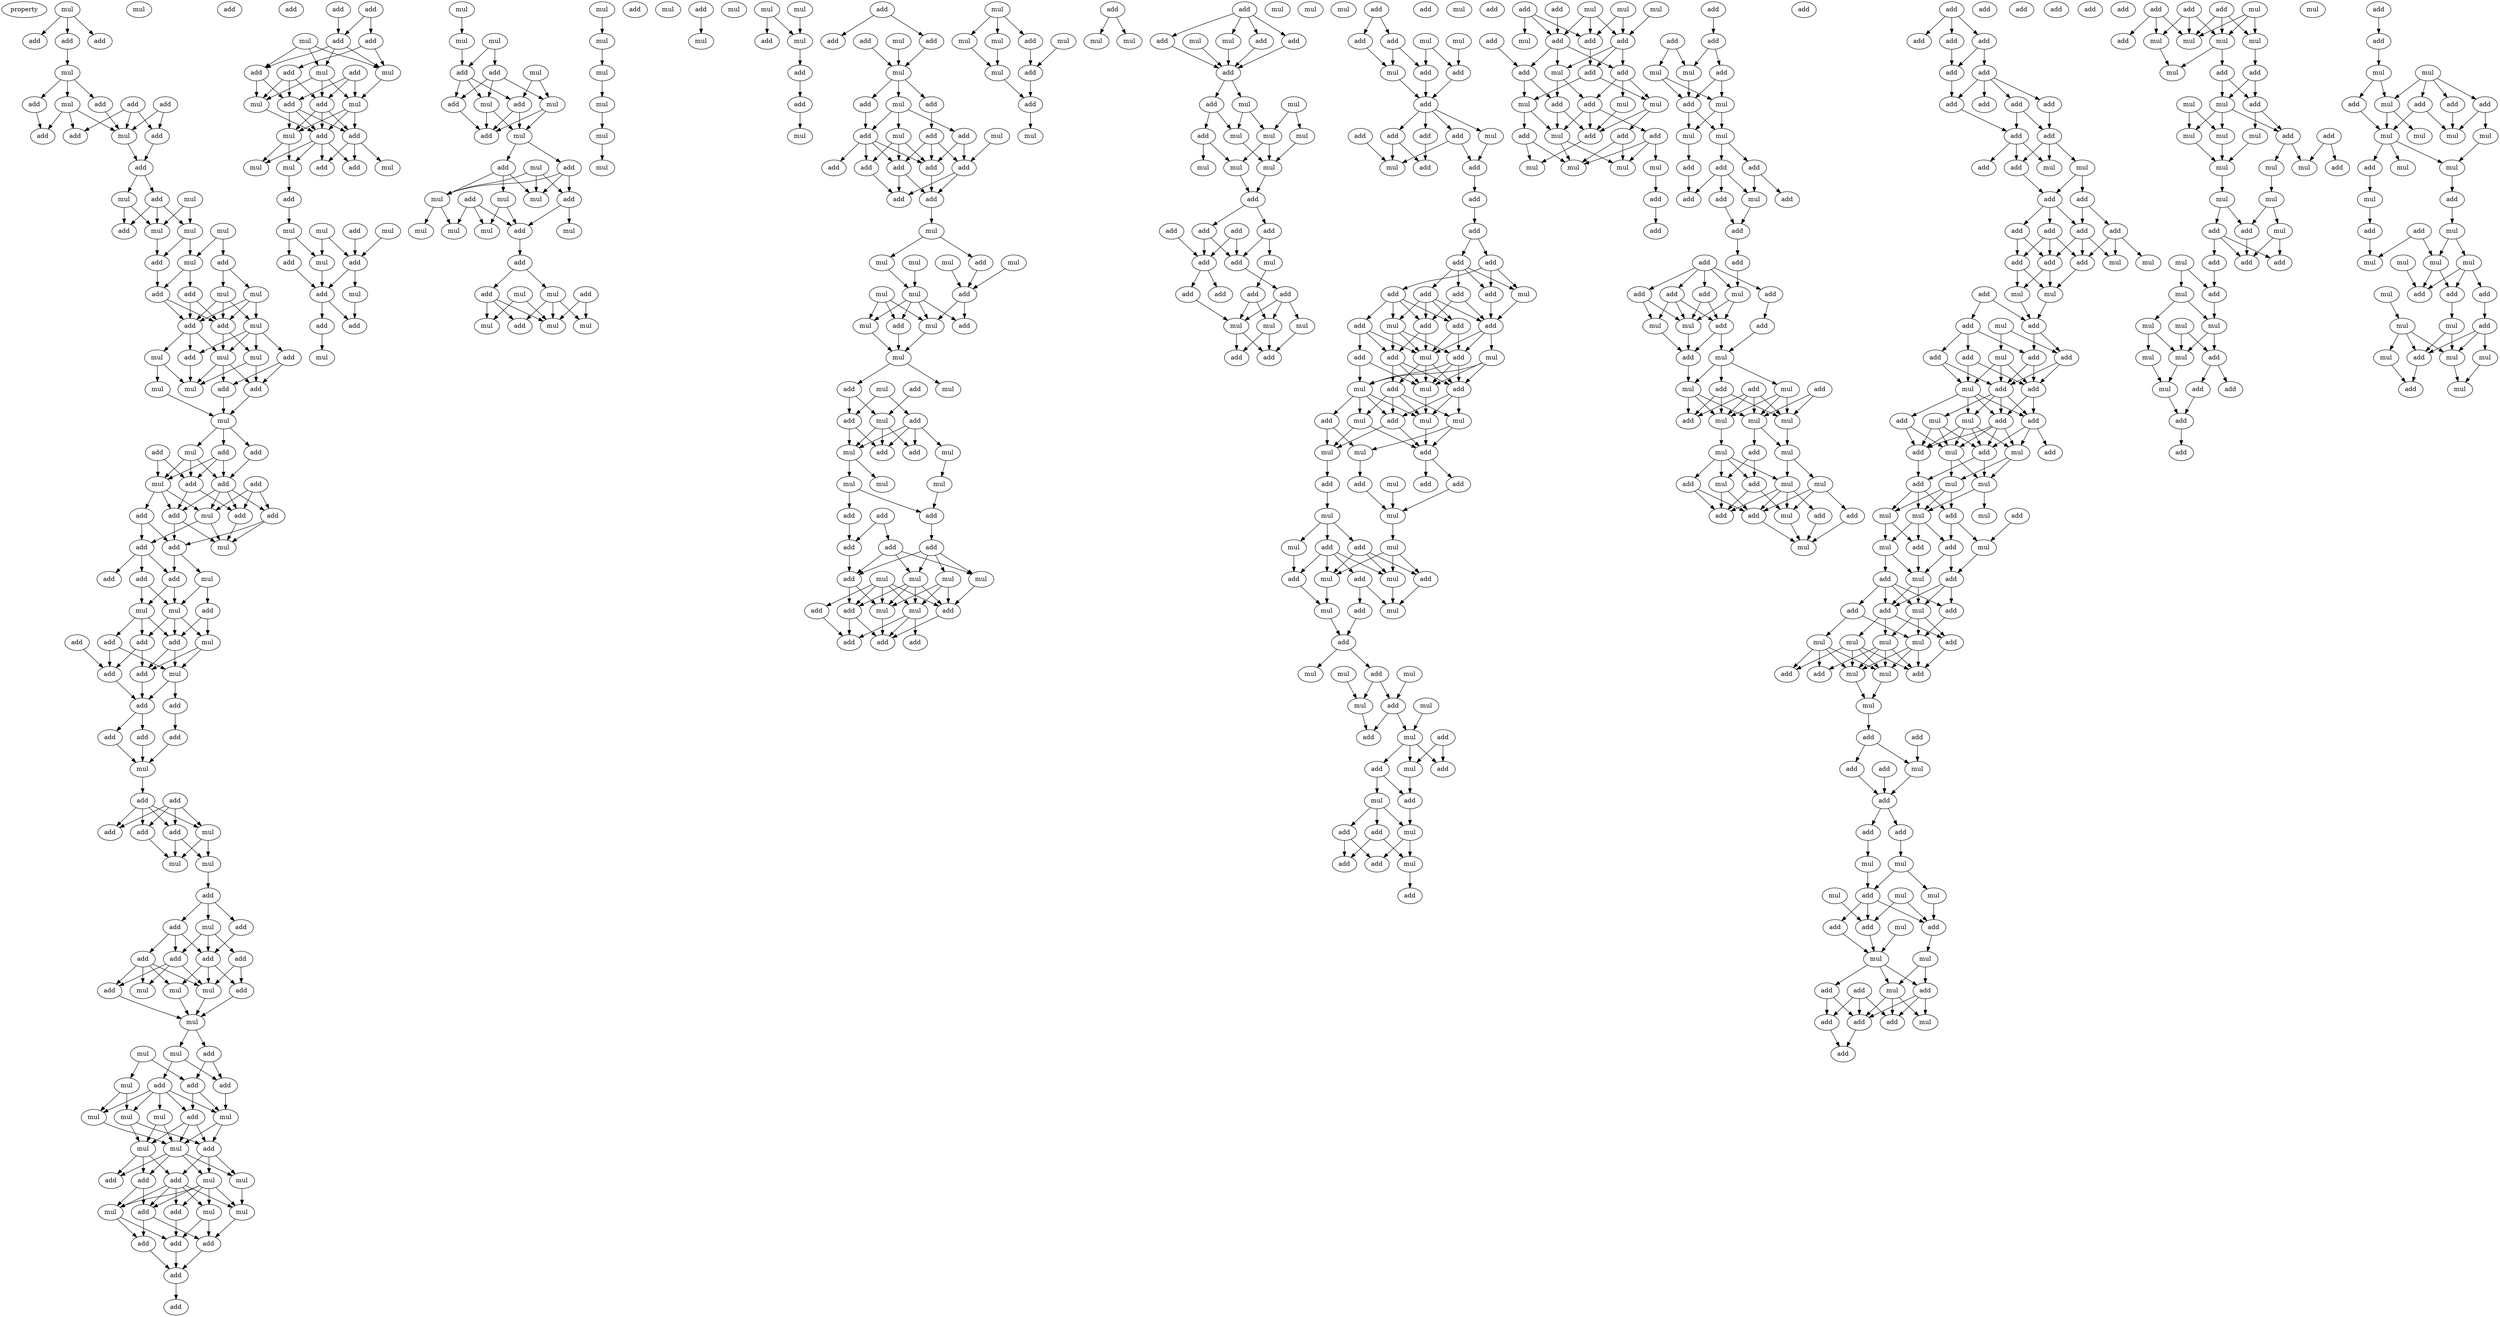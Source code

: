 digraph {
    node [fontcolor=black]
    property [mul=2,lf=1.9]
    0 [ label = mul ];
    1 [ label = add ];
    2 [ label = add ];
    3 [ label = mul ];
    4 [ label = add ];
    5 [ label = add ];
    6 [ label = mul ];
    7 [ label = mul ];
    8 [ label = add ];
    9 [ label = add ];
    10 [ label = add ];
    11 [ label = add ];
    12 [ label = mul ];
    13 [ label = add ];
    14 [ label = add ];
    15 [ label = add ];
    16 [ label = add ];
    17 [ label = mul ];
    18 [ label = add ];
    19 [ label = mul ];
    20 [ label = mul ];
    21 [ label = add ];
    22 [ label = mul ];
    23 [ label = mul ];
    24 [ label = mul ];
    25 [ label = add ];
    26 [ label = add ];
    27 [ label = mul ];
    28 [ label = add ];
    29 [ label = mul ];
    30 [ label = add ];
    31 [ label = add ];
    32 [ label = add ];
    33 [ label = mul ];
    34 [ label = mul ];
    35 [ label = add ];
    36 [ label = add ];
    37 [ label = mul ];
    38 [ label = mul ];
    39 [ label = mul ];
    40 [ label = mul ];
    41 [ label = add ];
    42 [ label = add ];
    43 [ label = mul ];
    44 [ label = add ];
    45 [ label = mul ];
    46 [ label = add ];
    47 [ label = add ];
    48 [ label = add ];
    49 [ label = add ];
    50 [ label = mul ];
    51 [ label = add ];
    52 [ label = add ];
    53 [ label = add ];
    54 [ label = add ];
    55 [ label = mul ];
    56 [ label = add ];
    57 [ label = add ];
    58 [ label = add ];
    59 [ label = mul ];
    60 [ label = add ];
    61 [ label = mul ];
    62 [ label = add ];
    63 [ label = add ];
    64 [ label = mul ];
    65 [ label = add ];
    66 [ label = mul ];
    67 [ label = add ];
    68 [ label = add ];
    69 [ label = mul ];
    70 [ label = add ];
    71 [ label = add ];
    72 [ label = mul ];
    73 [ label = add ];
    74 [ label = add ];
    75 [ label = add ];
    76 [ label = add ];
    77 [ label = add ];
    78 [ label = add ];
    79 [ label = add ];
    80 [ label = mul ];
    81 [ label = add ];
    82 [ label = add ];
    83 [ label = add ];
    84 [ label = add ];
    85 [ label = add ];
    86 [ label = mul ];
    87 [ label = mul ];
    88 [ label = mul ];
    89 [ label = add ];
    90 [ label = add ];
    91 [ label = mul ];
    92 [ label = add ];
    93 [ label = add ];
    94 [ label = add ];
    95 [ label = add ];
    96 [ label = add ];
    97 [ label = mul ];
    98 [ label = add ];
    99 [ label = add ];
    100 [ label = mul ];
    101 [ label = mul ];
    102 [ label = mul ];
    103 [ label = mul ];
    104 [ label = add ];
    105 [ label = mul ];
    106 [ label = mul ];
    107 [ label = add ];
    108 [ label = add ];
    109 [ label = add ];
    110 [ label = add ];
    111 [ label = mul ];
    112 [ label = mul ];
    113 [ label = mul ];
    114 [ label = mul ];
    115 [ label = mul ];
    116 [ label = add ];
    117 [ label = mul ];
    118 [ label = add ];
    119 [ label = mul ];
    120 [ label = add ];
    121 [ label = add ];
    122 [ label = mul ];
    123 [ label = mul ];
    124 [ label = mul ];
    125 [ label = add ];
    126 [ label = mul ];
    127 [ label = add ];
    128 [ label = add ];
    129 [ label = add ];
    130 [ label = add ];
    131 [ label = add ];
    132 [ label = add ];
    133 [ label = add ];
    134 [ label = add ];
    135 [ label = add ];
    136 [ label = add ];
    137 [ label = mul ];
    138 [ label = add ];
    139 [ label = add ];
    140 [ label = add ];
    141 [ label = add ];
    142 [ label = mul ];
    143 [ label = mul ];
    144 [ label = add ];
    145 [ label = mul ];
    146 [ label = add ];
    147 [ label = mul ];
    148 [ label = add ];
    149 [ label = add ];
    150 [ label = mul ];
    151 [ label = mul ];
    152 [ label = mul ];
    153 [ label = mul ];
    154 [ label = add ];
    155 [ label = add ];
    156 [ label = add ];
    157 [ label = mul ];
    158 [ label = add ];
    159 [ label = mul ];
    160 [ label = mul ];
    161 [ label = add ];
    162 [ label = add ];
    163 [ label = mul ];
    164 [ label = add ];
    165 [ label = mul ];
    166 [ label = add ];
    167 [ label = add ];
    168 [ label = mul ];
    169 [ label = mul ];
    170 [ label = mul ];
    171 [ label = mul ];
    172 [ label = add ];
    173 [ label = mul ];
    174 [ label = add ];
    175 [ label = add ];
    176 [ label = mul ];
    177 [ label = add ];
    178 [ label = mul ];
    179 [ label = add ];
    180 [ label = mul ];
    181 [ label = mul ];
    182 [ label = add ];
    183 [ label = add ];
    184 [ label = add ];
    185 [ label = mul ];
    186 [ label = mul ];
    187 [ label = add ];
    188 [ label = mul ];
    189 [ label = mul ];
    190 [ label = add ];
    191 [ label = mul ];
    192 [ label = mul ];
    193 [ label = mul ];
    194 [ label = add ];
    195 [ label = add ];
    196 [ label = mul ];
    197 [ label = mul ];
    198 [ label = add ];
    199 [ label = mul ];
    200 [ label = mul ];
    201 [ label = add ];
    202 [ label = mul ];
    203 [ label = mul ];
    204 [ label = mul ];
    205 [ label = add ];
    206 [ label = mul ];
    207 [ label = mul ];
    208 [ label = mul ];
    209 [ label = mul ];
    210 [ label = add ];
    211 [ label = mul ];
    212 [ label = mul ];
    213 [ label = mul ];
    214 [ label = mul ];
    215 [ label = mul ];
    216 [ label = add ];
    217 [ label = mul ];
    218 [ label = add ];
    219 [ label = add ];
    220 [ label = add ];
    221 [ label = mul ];
    222 [ label = add ];
    223 [ label = mul ];
    224 [ label = add ];
    225 [ label = add ];
    226 [ label = mul ];
    227 [ label = add ];
    228 [ label = mul ];
    229 [ label = add ];
    230 [ label = mul ];
    231 [ label = mul ];
    232 [ label = add ];
    233 [ label = add ];
    234 [ label = add ];
    235 [ label = add ];
    236 [ label = add ];
    237 [ label = add ];
    238 [ label = add ];
    239 [ label = add ];
    240 [ label = add ];
    241 [ label = add ];
    242 [ label = mul ];
    243 [ label = mul ];
    244 [ label = mul ];
    245 [ label = mul ];
    246 [ label = add ];
    247 [ label = mul ];
    248 [ label = mul ];
    249 [ label = mul ];
    250 [ label = add ];
    251 [ label = mul ];
    252 [ label = add ];
    253 [ label = add ];
    254 [ label = mul ];
    255 [ label = mul ];
    256 [ label = mul ];
    257 [ label = add ];
    258 [ label = add ];
    259 [ label = mul ];
    260 [ label = mul ];
    261 [ label = add ];
    262 [ label = add ];
    263 [ label = mul ];
    264 [ label = add ];
    265 [ label = mul ];
    266 [ label = add ];
    267 [ label = mul ];
    268 [ label = mul ];
    269 [ label = mul ];
    270 [ label = add ];
    271 [ label = add ];
    272 [ label = add ];
    273 [ label = add ];
    274 [ label = add ];
    275 [ label = add ];
    276 [ label = mul ];
    277 [ label = mul ];
    278 [ label = mul ];
    279 [ label = add ];
    280 [ label = mul ];
    281 [ label = add ];
    282 [ label = add ];
    283 [ label = mul ];
    284 [ label = mul ];
    285 [ label = add ];
    286 [ label = add ];
    287 [ label = add ];
    288 [ label = add ];
    289 [ label = mul ];
    290 [ label = mul ];
    291 [ label = mul ];
    292 [ label = mul ];
    293 [ label = add ];
    294 [ label = mul ];
    295 [ label = add ];
    296 [ label = add ];
    297 [ label = add ];
    298 [ label = mul ];
    299 [ label = mul ];
    300 [ label = mul ];
    301 [ label = add ];
    302 [ label = mul ];
    303 [ label = mul ];
    304 [ label = add ];
    305 [ label = add ];
    306 [ label = add ];
    307 [ label = add ];
    308 [ label = mul ];
    309 [ label = mul ];
    310 [ label = add ];
    311 [ label = mul ];
    312 [ label = add ];
    313 [ label = mul ];
    314 [ label = mul ];
    315 [ label = mul ];
    316 [ label = mul ];
    317 [ label = mul ];
    318 [ label = mul ];
    319 [ label = mul ];
    320 [ label = add ];
    321 [ label = mul ];
    322 [ label = add ];
    323 [ label = add ];
    324 [ label = add ];
    325 [ label = add ];
    326 [ label = add ];
    327 [ label = mul ];
    328 [ label = add ];
    329 [ label = add ];
    330 [ label = add ];
    331 [ label = add ];
    332 [ label = add ];
    333 [ label = mul ];
    334 [ label = mul ];
    335 [ label = mul ];
    336 [ label = add ];
    337 [ label = add ];
    338 [ label = add ];
    339 [ label = mul ];
    340 [ label = add ];
    341 [ label = mul ];
    342 [ label = add ];
    343 [ label = add ];
    344 [ label = mul ];
    345 [ label = add ];
    346 [ label = add ];
    347 [ label = add ];
    348 [ label = add ];
    349 [ label = add ];
    350 [ label = mul ];
    351 [ label = add ];
    352 [ label = add ];
    353 [ label = add ];
    354 [ label = mul ];
    355 [ label = add ];
    356 [ label = add ];
    357 [ label = add ];
    358 [ label = add ];
    359 [ label = add ];
    360 [ label = add ];
    361 [ label = add ];
    362 [ label = add ];
    363 [ label = add ];
    364 [ label = mul ];
    365 [ label = add ];
    366 [ label = add ];
    367 [ label = add ];
    368 [ label = mul ];
    369 [ label = add ];
    370 [ label = mul ];
    371 [ label = add ];
    372 [ label = add ];
    373 [ label = add ];
    374 [ label = mul ];
    375 [ label = add ];
    376 [ label = mul ];
    377 [ label = add ];
    378 [ label = mul ];
    379 [ label = mul ];
    380 [ label = mul ];
    381 [ label = add ];
    382 [ label = mul ];
    383 [ label = add ];
    384 [ label = mul ];
    385 [ label = add ];
    386 [ label = mul ];
    387 [ label = add ];
    388 [ label = mul ];
    389 [ label = add ];
    390 [ label = add ];
    391 [ label = add ];
    392 [ label = mul ];
    393 [ label = mul ];
    394 [ label = add ];
    395 [ label = mul ];
    396 [ label = add ];
    397 [ label = mul ];
    398 [ label = add ];
    399 [ label = mul ];
    400 [ label = mul ];
    401 [ label = add ];
    402 [ label = add ];
    403 [ label = add ];
    404 [ label = mul ];
    405 [ label = mul ];
    406 [ label = mul ];
    407 [ label = add ];
    408 [ label = mul ];
    409 [ label = add ];
    410 [ label = mul ];
    411 [ label = mul ];
    412 [ label = mul ];
    413 [ label = mul ];
    414 [ label = add ];
    415 [ label = add ];
    416 [ label = mul ];
    417 [ label = add ];
    418 [ label = add ];
    419 [ label = mul ];
    420 [ label = add ];
    421 [ label = mul ];
    422 [ label = add ];
    423 [ label = add ];
    424 [ label = add ];
    425 [ label = mul ];
    426 [ label = add ];
    427 [ label = mul ];
    428 [ label = add ];
    429 [ label = add ];
    430 [ label = add ];
    431 [ label = mul ];
    432 [ label = mul ];
    433 [ label = mul ];
    434 [ label = add ];
    435 [ label = add ];
    436 [ label = add ];
    437 [ label = mul ];
    438 [ label = add ];
    439 [ label = add ];
    440 [ label = add ];
    441 [ label = add ];
    442 [ label = mul ];
    443 [ label = add ];
    444 [ label = add ];
    445 [ label = add ];
    446 [ label = mul ];
    447 [ label = mul ];
    448 [ label = add ];
    449 [ label = mul ];
    450 [ label = add ];
    451 [ label = add ];
    452 [ label = mul ];
    453 [ label = add ];
    454 [ label = add ];
    455 [ label = mul ];
    456 [ label = mul ];
    457 [ label = mul ];
    458 [ label = mul ];
    459 [ label = add ];
    460 [ label = add ];
    461 [ label = add ];
    462 [ label = add ];
    463 [ label = add ];
    464 [ label = add ];
    465 [ label = mul ];
    466 [ label = mul ];
    467 [ label = add ];
    468 [ label = mul ];
    469 [ label = add ];
    470 [ label = mul ];
    471 [ label = mul ];
    472 [ label = add ];
    473 [ label = add ];
    474 [ label = add ];
    475 [ label = add ];
    476 [ label = add ];
    477 [ label = mul ];
    478 [ label = add ];
    479 [ label = add ];
    480 [ label = add ];
    481 [ label = add ];
    482 [ label = add ];
    483 [ label = add ];
    484 [ label = mul ];
    485 [ label = add ];
    486 [ label = add ];
    487 [ label = mul ];
    488 [ label = add ];
    489 [ label = mul ];
    490 [ label = add ];
    491 [ label = add ];
    492 [ label = mul ];
    493 [ label = add ];
    494 [ label = add ];
    495 [ label = mul ];
    496 [ label = mul ];
    497 [ label = add ];
    498 [ label = add ];
    499 [ label = mul ];
    500 [ label = mul ];
    501 [ label = mul ];
    502 [ label = add ];
    503 [ label = mul ];
    504 [ label = mul ];
    505 [ label = add ];
    506 [ label = mul ];
    507 [ label = add ];
    508 [ label = mul ];
    509 [ label = mul ];
    510 [ label = add ];
    511 [ label = add ];
    512 [ label = mul ];
    513 [ label = add ];
    514 [ label = add ];
    515 [ label = add ];
    516 [ label = mul ];
    517 [ label = add ];
    518 [ label = add ];
    519 [ label = add ];
    520 [ label = add ];
    521 [ label = add ];
    522 [ label = add ];
    523 [ label = add ];
    524 [ label = add ];
    525 [ label = add ];
    526 [ label = add ];
    527 [ label = add ];
    528 [ label = add ];
    529 [ label = add ];
    530 [ label = add ];
    531 [ label = mul ];
    532 [ label = mul ];
    533 [ label = add ];
    534 [ label = add ];
    535 [ label = add ];
    536 [ label = add ];
    537 [ label = add ];
    538 [ label = add ];
    539 [ label = add ];
    540 [ label = add ];
    541 [ label = add ];
    542 [ label = mul ];
    543 [ label = add ];
    544 [ label = mul ];
    545 [ label = mul ];
    546 [ label = add ];
    547 [ label = mul ];
    548 [ label = add ];
    549 [ label = add ];
    550 [ label = mul ];
    551 [ label = add ];
    552 [ label = add ];
    553 [ label = mul ];
    554 [ label = add ];
    555 [ label = add ];
    556 [ label = mul ];
    557 [ label = add ];
    558 [ label = add ];
    559 [ label = add ];
    560 [ label = add ];
    561 [ label = mul ];
    562 [ label = add ];
    563 [ label = mul ];
    564 [ label = mul ];
    565 [ label = add ];
    566 [ label = add ];
    567 [ label = add ];
    568 [ label = mul ];
    569 [ label = mul ];
    570 [ label = mul ];
    571 [ label = add ];
    572 [ label = add ];
    573 [ label = mul ];
    574 [ label = mul ];
    575 [ label = add ];
    576 [ label = mul ];
    577 [ label = add ];
    578 [ label = mul ];
    579 [ label = add ];
    580 [ label = mul ];
    581 [ label = mul ];
    582 [ label = add ];
    583 [ label = add ];
    584 [ label = add ];
    585 [ label = add ];
    586 [ label = add ];
    587 [ label = mul ];
    588 [ label = mul ];
    589 [ label = add ];
    590 [ label = mul ];
    591 [ label = mul ];
    592 [ label = mul ];
    593 [ label = add ];
    594 [ label = add ];
    595 [ label = mul ];
    596 [ label = mul ];
    597 [ label = add ];
    598 [ label = mul ];
    599 [ label = add ];
    600 [ label = add ];
    601 [ label = add ];
    602 [ label = add ];
    603 [ label = add ];
    604 [ label = add ];
    605 [ label = mul ];
    606 [ label = add ];
    607 [ label = add ];
    608 [ label = add ];
    609 [ label = add ];
    610 [ label = mul ];
    611 [ label = mul ];
    612 [ label = add ];
    613 [ label = mul ];
    614 [ label = mul ];
    615 [ label = mul ];
    616 [ label = add ];
    617 [ label = add ];
    618 [ label = mul ];
    619 [ label = add ];
    620 [ label = mul ];
    621 [ label = mul ];
    622 [ label = mul ];
    623 [ label = add ];
    624 [ label = add ];
    625 [ label = add ];
    626 [ label = add ];
    627 [ label = mul ];
    628 [ label = add ];
    629 [ label = add ];
    630 [ label = add ];
    631 [ label = mul ];
    632 [ label = add ];
    633 [ label = add ];
    634 [ label = add ];
    635 [ label = mul ];
    636 [ label = add ];
    637 [ label = mul ];
    638 [ label = mul ];
    639 [ label = mul ];
    640 [ label = mul ];
    641 [ label = add ];
    642 [ label = add ];
    643 [ label = mul ];
    644 [ label = add ];
    645 [ label = mul ];
    646 [ label = mul ];
    647 [ label = mul ];
    648 [ label = add ];
    649 [ label = mul ];
    650 [ label = add ];
    651 [ label = mul ];
    652 [ label = mul ];
    653 [ label = add ];
    654 [ label = mul ];
    655 [ label = mul ];
    656 [ label = mul ];
    657 [ label = mul ];
    658 [ label = add ];
    659 [ label = add ];
    660 [ label = mul ];
    661 [ label = add ];
    662 [ label = add ];
    663 [ label = add ];
    664 [ label = mul ];
    665 [ label = add ];
    666 [ label = mul ];
    667 [ label = mul ];
    668 [ label = mul ];
    669 [ label = mul ];
    670 [ label = mul ];
    671 [ label = add ];
    672 [ label = add ];
    673 [ label = mul ];
    674 [ label = add ];
    675 [ label = mul ];
    676 [ label = add ];
    677 [ label = add ];
    678 [ label = add ];
    679 [ label = add ];
    680 [ label = mul ];
    681 [ label = mul ];
    682 [ label = add ];
    683 [ label = add ];
    684 [ label = add ];
    685 [ label = add ];
    686 [ label = mul ];
    687 [ label = mul ];
    688 [ label = mul ];
    689 [ label = mul ];
    690 [ label = mul ];
    691 [ label = mul ];
    692 [ label = mul ];
    693 [ label = add ];
    694 [ label = mul ];
    695 [ label = add ];
    696 [ label = add ];
    697 [ label = add ];
    698 [ label = mul ];
    699 [ label = mul ];
    700 [ label = mul ];
    701 [ label = mul ];
    702 [ label = mul ];
    703 [ label = mul ];
    704 [ label = add ];
    705 [ label = add ];
    706 [ label = add ];
    707 [ label = add ];
    708 [ label = mul ];
    709 [ label = mul ];
    710 [ label = add ];
    711 [ label = mul ];
    712 [ label = mul ];
    713 [ label = mul ];
    714 [ label = add ];
    715 [ label = mul ];
    0 -> 1 [ name = 0 ];
    0 -> 2 [ name = 1 ];
    0 -> 4 [ name = 2 ];
    2 -> 6 [ name = 3 ];
    6 -> 7 [ name = 4 ];
    6 -> 8 [ name = 5 ];
    6 -> 11 [ name = 6 ];
    7 -> 12 [ name = 7 ];
    7 -> 14 [ name = 8 ];
    7 -> 15 [ name = 9 ];
    8 -> 14 [ name = 10 ];
    9 -> 12 [ name = 11 ];
    9 -> 13 [ name = 12 ];
    9 -> 15 [ name = 13 ];
    10 -> 12 [ name = 14 ];
    10 -> 13 [ name = 15 ];
    11 -> 12 [ name = 16 ];
    12 -> 16 [ name = 17 ];
    13 -> 16 [ name = 18 ];
    16 -> 17 [ name = 19 ];
    16 -> 18 [ name = 20 ];
    17 -> 21 [ name = 21 ];
    17 -> 23 [ name = 22 ];
    18 -> 21 [ name = 23 ];
    18 -> 22 [ name = 24 ];
    18 -> 23 [ name = 25 ];
    19 -> 22 [ name = 26 ];
    19 -> 23 [ name = 27 ];
    20 -> 24 [ name = 28 ];
    20 -> 25 [ name = 29 ];
    22 -> 24 [ name = 30 ];
    22 -> 26 [ name = 31 ];
    23 -> 26 [ name = 32 ];
    24 -> 28 [ name = 33 ];
    24 -> 30 [ name = 34 ];
    25 -> 27 [ name = 35 ];
    25 -> 29 [ name = 36 ];
    26 -> 30 [ name = 37 ];
    27 -> 31 [ name = 38 ];
    27 -> 32 [ name = 39 ];
    27 -> 33 [ name = 40 ];
    28 -> 31 [ name = 41 ];
    28 -> 32 [ name = 42 ];
    29 -> 31 [ name = 43 ];
    29 -> 32 [ name = 44 ];
    29 -> 33 [ name = 45 ];
    30 -> 31 [ name = 46 ];
    30 -> 32 [ name = 47 ];
    31 -> 34 [ name = 48 ];
    31 -> 38 [ name = 49 ];
    32 -> 34 [ name = 50 ];
    32 -> 35 [ name = 51 ];
    32 -> 37 [ name = 52 ];
    33 -> 34 [ name = 53 ];
    33 -> 35 [ name = 54 ];
    33 -> 36 [ name = 55 ];
    33 -> 38 [ name = 56 ];
    34 -> 39 [ name = 57 ];
    34 -> 41 [ name = 58 ];
    34 -> 42 [ name = 59 ];
    35 -> 39 [ name = 60 ];
    36 -> 41 [ name = 61 ];
    36 -> 42 [ name = 62 ];
    37 -> 39 [ name = 63 ];
    37 -> 40 [ name = 64 ];
    38 -> 39 [ name = 65 ];
    38 -> 42 [ name = 66 ];
    40 -> 43 [ name = 67 ];
    41 -> 43 [ name = 68 ];
    42 -> 43 [ name = 69 ];
    43 -> 44 [ name = 70 ];
    43 -> 45 [ name = 71 ];
    43 -> 47 [ name = 72 ];
    44 -> 48 [ name = 73 ];
    44 -> 49 [ name = 74 ];
    44 -> 50 [ name = 75 ];
    45 -> 48 [ name = 76 ];
    45 -> 49 [ name = 77 ];
    45 -> 50 [ name = 78 ];
    46 -> 49 [ name = 79 ];
    46 -> 50 [ name = 80 ];
    47 -> 48 [ name = 81 ];
    48 -> 52 [ name = 82 ];
    48 -> 53 [ name = 83 ];
    48 -> 54 [ name = 84 ];
    48 -> 55 [ name = 85 ];
    49 -> 52 [ name = 86 ];
    49 -> 53 [ name = 87 ];
    50 -> 53 [ name = 88 ];
    50 -> 55 [ name = 89 ];
    50 -> 56 [ name = 90 ];
    51 -> 52 [ name = 91 ];
    51 -> 54 [ name = 92 ];
    51 -> 55 [ name = 93 ];
    52 -> 59 [ name = 94 ];
    53 -> 58 [ name = 95 ];
    53 -> 59 [ name = 96 ];
    54 -> 58 [ name = 97 ];
    54 -> 59 [ name = 98 ];
    55 -> 57 [ name = 99 ];
    55 -> 59 [ name = 100 ];
    56 -> 57 [ name = 101 ];
    56 -> 58 [ name = 102 ];
    57 -> 60 [ name = 103 ];
    57 -> 62 [ name = 104 ];
    57 -> 63 [ name = 105 ];
    58 -> 60 [ name = 106 ];
    58 -> 61 [ name = 107 ];
    60 -> 64 [ name = 108 ];
    60 -> 66 [ name = 109 ];
    61 -> 65 [ name = 110 ];
    61 -> 66 [ name = 111 ];
    63 -> 64 [ name = 112 ];
    63 -> 66 [ name = 113 ];
    64 -> 67 [ name = 114 ];
    64 -> 68 [ name = 115 ];
    64 -> 71 [ name = 116 ];
    65 -> 68 [ name = 117 ];
    65 -> 69 [ name = 118 ];
    66 -> 67 [ name = 119 ];
    66 -> 68 [ name = 120 ];
    66 -> 69 [ name = 121 ];
    67 -> 73 [ name = 122 ];
    67 -> 74 [ name = 123 ];
    68 -> 72 [ name = 124 ];
    68 -> 74 [ name = 125 ];
    69 -> 72 [ name = 126 ];
    69 -> 74 [ name = 127 ];
    70 -> 73 [ name = 128 ];
    71 -> 72 [ name = 129 ];
    71 -> 73 [ name = 130 ];
    72 -> 75 [ name = 131 ];
    72 -> 76 [ name = 132 ];
    73 -> 75 [ name = 133 ];
    74 -> 75 [ name = 134 ];
    75 -> 78 [ name = 135 ];
    75 -> 79 [ name = 136 ];
    76 -> 77 [ name = 137 ];
    77 -> 80 [ name = 138 ];
    78 -> 80 [ name = 139 ];
    79 -> 80 [ name = 140 ];
    80 -> 82 [ name = 141 ];
    81 -> 83 [ name = 142 ];
    81 -> 84 [ name = 143 ];
    81 -> 85 [ name = 144 ];
    81 -> 86 [ name = 145 ];
    82 -> 83 [ name = 146 ];
    82 -> 84 [ name = 147 ];
    82 -> 85 [ name = 148 ];
    82 -> 86 [ name = 149 ];
    84 -> 87 [ name = 150 ];
    85 -> 87 [ name = 151 ];
    85 -> 88 [ name = 152 ];
    86 -> 87 [ name = 153 ];
    86 -> 88 [ name = 154 ];
    88 -> 89 [ name = 155 ];
    89 -> 90 [ name = 156 ];
    89 -> 91 [ name = 157 ];
    89 -> 92 [ name = 158 ];
    90 -> 93 [ name = 159 ];
    90 -> 94 [ name = 160 ];
    90 -> 96 [ name = 161 ];
    91 -> 94 [ name = 162 ];
    91 -> 95 [ name = 163 ];
    91 -> 96 [ name = 164 ];
    92 -> 96 [ name = 165 ];
    93 -> 97 [ name = 166 ];
    93 -> 98 [ name = 167 ];
    93 -> 100 [ name = 168 ];
    93 -> 101 [ name = 169 ];
    94 -> 97 [ name = 170 ];
    94 -> 98 [ name = 171 ];
    94 -> 101 [ name = 172 ];
    95 -> 97 [ name = 173 ];
    95 -> 99 [ name = 174 ];
    96 -> 97 [ name = 175 ];
    96 -> 99 [ name = 176 ];
    96 -> 100 [ name = 177 ];
    97 -> 102 [ name = 178 ];
    98 -> 102 [ name = 179 ];
    99 -> 102 [ name = 180 ];
    100 -> 102 [ name = 181 ];
    102 -> 104 [ name = 182 ];
    102 -> 105 [ name = 183 ];
    103 -> 106 [ name = 184 ];
    103 -> 108 [ name = 185 ];
    104 -> 107 [ name = 186 ];
    104 -> 108 [ name = 187 ];
    105 -> 107 [ name = 188 ];
    105 -> 109 [ name = 189 ];
    106 -> 111 [ name = 190 ];
    106 -> 113 [ name = 191 ];
    107 -> 112 [ name = 192 ];
    108 -> 110 [ name = 193 ];
    108 -> 112 [ name = 194 ];
    109 -> 110 [ name = 195 ];
    109 -> 111 [ name = 196 ];
    109 -> 112 [ name = 197 ];
    109 -> 113 [ name = 198 ];
    109 -> 114 [ name = 199 ];
    110 -> 115 [ name = 200 ];
    110 -> 116 [ name = 201 ];
    110 -> 117 [ name = 202 ];
    111 -> 117 [ name = 203 ];
    112 -> 116 [ name = 204 ];
    112 -> 117 [ name = 205 ];
    113 -> 115 [ name = 206 ];
    113 -> 116 [ name = 207 ];
    114 -> 115 [ name = 208 ];
    114 -> 117 [ name = 209 ];
    115 -> 118 [ name = 210 ];
    115 -> 120 [ name = 211 ];
    115 -> 121 [ name = 212 ];
    116 -> 118 [ name = 213 ];
    116 -> 119 [ name = 214 ];
    116 -> 122 [ name = 215 ];
    117 -> 119 [ name = 216 ];
    117 -> 120 [ name = 217 ];
    117 -> 121 [ name = 218 ];
    117 -> 122 [ name = 219 ];
    118 -> 123 [ name = 220 ];
    118 -> 124 [ name = 221 ];
    118 -> 125 [ name = 222 ];
    118 -> 126 [ name = 223 ];
    118 -> 127 [ name = 224 ];
    119 -> 124 [ name = 225 ];
    120 -> 123 [ name = 226 ];
    120 -> 125 [ name = 227 ];
    122 -> 123 [ name = 228 ];
    122 -> 124 [ name = 229 ];
    122 -> 125 [ name = 230 ];
    122 -> 126 [ name = 231 ];
    122 -> 127 [ name = 232 ];
    123 -> 128 [ name = 233 ];
    123 -> 130 [ name = 234 ];
    124 -> 129 [ name = 235 ];
    125 -> 129 [ name = 236 ];
    125 -> 130 [ name = 237 ];
    126 -> 128 [ name = 238 ];
    126 -> 129 [ name = 239 ];
    127 -> 128 [ name = 240 ];
    128 -> 132 [ name = 241 ];
    129 -> 132 [ name = 242 ];
    130 -> 132 [ name = 243 ];
    132 -> 133 [ name = 244 ];
    134 -> 136 [ name = 245 ];
    134 -> 138 [ name = 246 ];
    135 -> 138 [ name = 247 ];
    136 -> 140 [ name = 248 ];
    136 -> 143 [ name = 249 ];
    137 -> 141 [ name = 250 ];
    137 -> 142 [ name = 251 ];
    137 -> 143 [ name = 252 ];
    138 -> 141 [ name = 253 ];
    138 -> 142 [ name = 254 ];
    138 -> 143 [ name = 255 ];
    139 -> 144 [ name = 256 ];
    139 -> 145 [ name = 257 ];
    139 -> 146 [ name = 258 ];
    140 -> 144 [ name = 259 ];
    140 -> 146 [ name = 260 ];
    140 -> 147 [ name = 261 ];
    141 -> 146 [ name = 262 ];
    141 -> 147 [ name = 263 ];
    142 -> 144 [ name = 264 ];
    142 -> 145 [ name = 265 ];
    142 -> 147 [ name = 266 ];
    143 -> 145 [ name = 267 ];
    144 -> 148 [ name = 268 ];
    144 -> 149 [ name = 269 ];
    144 -> 150 [ name = 270 ];
    145 -> 148 [ name = 271 ];
    145 -> 149 [ name = 272 ];
    145 -> 150 [ name = 273 ];
    146 -> 148 [ name = 274 ];
    146 -> 149 [ name = 275 ];
    146 -> 150 [ name = 276 ];
    147 -> 149 [ name = 277 ];
    148 -> 152 [ name = 278 ];
    148 -> 154 [ name = 279 ];
    148 -> 155 [ name = 280 ];
    149 -> 151 [ name = 281 ];
    149 -> 153 [ name = 282 ];
    149 -> 154 [ name = 283 ];
    149 -> 155 [ name = 284 ];
    150 -> 151 [ name = 285 ];
    150 -> 153 [ name = 286 ];
    153 -> 156 [ name = 287 ];
    156 -> 157 [ name = 288 ];
    157 -> 162 [ name = 289 ];
    157 -> 163 [ name = 290 ];
    158 -> 161 [ name = 291 ];
    159 -> 161 [ name = 292 ];
    160 -> 161 [ name = 293 ];
    160 -> 163 [ name = 294 ];
    161 -> 164 [ name = 295 ];
    161 -> 165 [ name = 296 ];
    162 -> 164 [ name = 297 ];
    163 -> 164 [ name = 298 ];
    164 -> 166 [ name = 299 ];
    164 -> 167 [ name = 300 ];
    165 -> 166 [ name = 301 ];
    167 -> 169 [ name = 302 ];
    168 -> 171 [ name = 303 ];
    170 -> 172 [ name = 304 ];
    170 -> 174 [ name = 305 ];
    171 -> 172 [ name = 306 ];
    172 -> 175 [ name = 307 ];
    172 -> 177 [ name = 308 ];
    172 -> 178 [ name = 309 ];
    173 -> 176 [ name = 310 ];
    173 -> 177 [ name = 311 ];
    174 -> 175 [ name = 312 ];
    174 -> 176 [ name = 313 ];
    174 -> 178 [ name = 314 ];
    175 -> 179 [ name = 315 ];
    176 -> 179 [ name = 316 ];
    176 -> 180 [ name = 317 ];
    177 -> 179 [ name = 318 ];
    177 -> 180 [ name = 319 ];
    178 -> 179 [ name = 320 ];
    178 -> 180 [ name = 321 ];
    180 -> 182 [ name = 322 ];
    180 -> 183 [ name = 323 ];
    181 -> 185 [ name = 324 ];
    181 -> 186 [ name = 325 ];
    181 -> 187 [ name = 326 ];
    182 -> 185 [ name = 327 ];
    182 -> 186 [ name = 328 ];
    182 -> 187 [ name = 329 ];
    183 -> 185 [ name = 330 ];
    183 -> 186 [ name = 331 ];
    183 -> 188 [ name = 332 ];
    184 -> 190 [ name = 333 ];
    184 -> 191 [ name = 334 ];
    184 -> 193 [ name = 335 ];
    186 -> 191 [ name = 336 ];
    186 -> 192 [ name = 337 ];
    187 -> 189 [ name = 338 ];
    187 -> 190 [ name = 339 ];
    188 -> 190 [ name = 340 ];
    188 -> 193 [ name = 341 ];
    190 -> 194 [ name = 342 ];
    194 -> 195 [ name = 343 ];
    194 -> 197 [ name = 344 ];
    195 -> 199 [ name = 345 ];
    195 -> 201 [ name = 346 ];
    195 -> 202 [ name = 347 ];
    196 -> 199 [ name = 348 ];
    196 -> 202 [ name = 349 ];
    197 -> 199 [ name = 350 ];
    197 -> 200 [ name = 351 ];
    197 -> 201 [ name = 352 ];
    198 -> 199 [ name = 353 ];
    198 -> 200 [ name = 354 ];
    203 -> 204 [ name = 355 ];
    204 -> 206 [ name = 356 ];
    206 -> 207 [ name = 357 ];
    207 -> 208 [ name = 358 ];
    208 -> 211 [ name = 359 ];
    210 -> 212 [ name = 360 ];
    214 -> 216 [ name = 361 ];
    214 -> 217 [ name = 362 ];
    215 -> 217 [ name = 363 ];
    217 -> 218 [ name = 364 ];
    218 -> 220 [ name = 365 ];
    219 -> 224 [ name = 366 ];
    219 -> 225 [ name = 367 ];
    220 -> 221 [ name = 368 ];
    222 -> 226 [ name = 369 ];
    223 -> 226 [ name = 370 ];
    225 -> 226 [ name = 371 ];
    226 -> 227 [ name = 372 ];
    226 -> 228 [ name = 373 ];
    226 -> 229 [ name = 374 ];
    227 -> 232 [ name = 375 ];
    228 -> 231 [ name = 376 ];
    228 -> 232 [ name = 377 ];
    228 -> 233 [ name = 378 ];
    229 -> 234 [ name = 379 ];
    230 -> 238 [ name = 380 ];
    231 -> 235 [ name = 381 ];
    231 -> 236 [ name = 382 ];
    231 -> 237 [ name = 383 ];
    232 -> 235 [ name = 384 ];
    232 -> 236 [ name = 385 ];
    232 -> 237 [ name = 386 ];
    232 -> 239 [ name = 387 ];
    233 -> 235 [ name = 388 ];
    233 -> 238 [ name = 389 ];
    234 -> 235 [ name = 390 ];
    234 -> 236 [ name = 391 ];
    234 -> 238 [ name = 392 ];
    235 -> 240 [ name = 393 ];
    236 -> 240 [ name = 394 ];
    236 -> 241 [ name = 395 ];
    237 -> 241 [ name = 396 ];
    238 -> 240 [ name = 397 ];
    238 -> 241 [ name = 398 ];
    240 -> 242 [ name = 399 ];
    242 -> 245 [ name = 400 ];
    242 -> 246 [ name = 401 ];
    243 -> 248 [ name = 402 ];
    244 -> 250 [ name = 403 ];
    245 -> 248 [ name = 404 ];
    246 -> 250 [ name = 405 ];
    247 -> 250 [ name = 406 ];
    248 -> 251 [ name = 407 ];
    248 -> 252 [ name = 408 ];
    248 -> 253 [ name = 409 ];
    248 -> 254 [ name = 410 ];
    249 -> 251 [ name = 411 ];
    249 -> 252 [ name = 412 ];
    249 -> 254 [ name = 413 ];
    250 -> 251 [ name = 414 ];
    250 -> 253 [ name = 415 ];
    251 -> 255 [ name = 416 ];
    252 -> 255 [ name = 417 ];
    254 -> 255 [ name = 418 ];
    255 -> 257 [ name = 419 ];
    255 -> 259 [ name = 420 ];
    256 -> 261 [ name = 421 ];
    256 -> 262 [ name = 422 ];
    257 -> 260 [ name = 423 ];
    257 -> 261 [ name = 424 ];
    258 -> 260 [ name = 425 ];
    260 -> 263 [ name = 426 ];
    260 -> 264 [ name = 427 ];
    260 -> 266 [ name = 428 ];
    261 -> 263 [ name = 429 ];
    261 -> 264 [ name = 430 ];
    262 -> 263 [ name = 431 ];
    262 -> 264 [ name = 432 ];
    262 -> 265 [ name = 433 ];
    262 -> 266 [ name = 434 ];
    263 -> 268 [ name = 435 ];
    263 -> 269 [ name = 436 ];
    265 -> 267 [ name = 437 ];
    267 -> 271 [ name = 438 ];
    269 -> 270 [ name = 439 ];
    269 -> 271 [ name = 440 ];
    270 -> 274 [ name = 441 ];
    271 -> 275 [ name = 442 ];
    272 -> 273 [ name = 443 ];
    272 -> 274 [ name = 444 ];
    273 -> 278 [ name = 445 ];
    273 -> 279 [ name = 446 ];
    273 -> 280 [ name = 447 ];
    274 -> 279 [ name = 448 ];
    275 -> 277 [ name = 449 ];
    275 -> 278 [ name = 450 ];
    275 -> 279 [ name = 451 ];
    275 -> 280 [ name = 452 ];
    276 -> 281 [ name = 453 ];
    276 -> 282 [ name = 454 ];
    276 -> 283 [ name = 455 ];
    276 -> 284 [ name = 456 ];
    276 -> 285 [ name = 457 ];
    277 -> 281 [ name = 458 ];
    277 -> 283 [ name = 459 ];
    277 -> 284 [ name = 460 ];
    278 -> 281 [ name = 461 ];
    279 -> 282 [ name = 462 ];
    279 -> 283 [ name = 463 ];
    280 -> 281 [ name = 464 ];
    280 -> 282 [ name = 465 ];
    280 -> 283 [ name = 466 ];
    280 -> 284 [ name = 467 ];
    281 -> 287 [ name = 468 ];
    282 -> 286 [ name = 469 ];
    282 -> 287 [ name = 470 ];
    283 -> 287 [ name = 471 ];
    284 -> 286 [ name = 472 ];
    284 -> 287 [ name = 473 ];
    284 -> 288 [ name = 474 ];
    285 -> 286 [ name = 475 ];
    289 -> 291 [ name = 476 ];
    289 -> 292 [ name = 477 ];
    289 -> 293 [ name = 478 ];
    290 -> 295 [ name = 479 ];
    291 -> 294 [ name = 480 ];
    292 -> 294 [ name = 481 ];
    293 -> 295 [ name = 482 ];
    294 -> 297 [ name = 483 ];
    295 -> 297 [ name = 484 ];
    296 -> 298 [ name = 485 ];
    296 -> 300 [ name = 486 ];
    297 -> 299 [ name = 487 ];
    301 -> 302 [ name = 488 ];
    301 -> 304 [ name = 489 ];
    301 -> 305 [ name = 490 ];
    301 -> 306 [ name = 491 ];
    302 -> 307 [ name = 492 ];
    303 -> 307 [ name = 493 ];
    304 -> 307 [ name = 494 ];
    305 -> 307 [ name = 495 ];
    306 -> 307 [ name = 496 ];
    307 -> 309 [ name = 497 ];
    307 -> 310 [ name = 498 ];
    308 -> 313 [ name = 499 ];
    308 -> 315 [ name = 500 ];
    309 -> 311 [ name = 501 ];
    309 -> 315 [ name = 502 ];
    310 -> 311 [ name = 503 ];
    310 -> 312 [ name = 504 ];
    311 -> 317 [ name = 505 ];
    312 -> 318 [ name = 506 ];
    312 -> 319 [ name = 507 ];
    313 -> 317 [ name = 508 ];
    315 -> 317 [ name = 509 ];
    315 -> 319 [ name = 510 ];
    317 -> 320 [ name = 511 ];
    319 -> 320 [ name = 512 ];
    320 -> 324 [ name = 513 ];
    320 -> 325 [ name = 514 ];
    322 -> 328 [ name = 515 ];
    323 -> 326 [ name = 516 ];
    323 -> 328 [ name = 517 ];
    324 -> 326 [ name = 518 ];
    324 -> 327 [ name = 519 ];
    325 -> 326 [ name = 520 ];
    325 -> 328 [ name = 521 ];
    326 -> 331 [ name = 522 ];
    327 -> 330 [ name = 523 ];
    328 -> 329 [ name = 524 ];
    328 -> 332 [ name = 525 ];
    329 -> 333 [ name = 526 ];
    330 -> 333 [ name = 527 ];
    330 -> 334 [ name = 528 ];
    331 -> 333 [ name = 529 ];
    331 -> 334 [ name = 530 ];
    331 -> 335 [ name = 531 ];
    333 -> 336 [ name = 532 ];
    333 -> 337 [ name = 533 ];
    334 -> 336 [ name = 534 ];
    334 -> 337 [ name = 535 ];
    335 -> 336 [ name = 536 ];
    338 -> 340 [ name = 537 ];
    338 -> 342 [ name = 538 ];
    339 -> 345 [ name = 539 ];
    340 -> 343 [ name = 540 ];
    340 -> 344 [ name = 541 ];
    341 -> 343 [ name = 542 ];
    341 -> 345 [ name = 543 ];
    342 -> 344 [ name = 544 ];
    343 -> 346 [ name = 545 ];
    344 -> 346 [ name = 546 ];
    345 -> 346 [ name = 547 ];
    346 -> 348 [ name = 548 ];
    346 -> 349 [ name = 549 ];
    346 -> 350 [ name = 550 ];
    346 -> 351 [ name = 551 ];
    347 -> 354 [ name = 552 ];
    348 -> 353 [ name = 553 ];
    348 -> 354 [ name = 554 ];
    349 -> 352 [ name = 555 ];
    350 -> 353 [ name = 556 ];
    351 -> 352 [ name = 557 ];
    351 -> 354 [ name = 558 ];
    353 -> 356 [ name = 559 ];
    356 -> 357 [ name = 560 ];
    357 -> 358 [ name = 561 ];
    357 -> 359 [ name = 562 ];
    358 -> 362 [ name = 563 ];
    358 -> 363 [ name = 564 ];
    358 -> 364 [ name = 565 ];
    359 -> 360 [ name = 566 ];
    359 -> 361 [ name = 567 ];
    359 -> 362 [ name = 568 ];
    359 -> 364 [ name = 569 ];
    360 -> 365 [ name = 570 ];
    360 -> 366 [ name = 571 ];
    361 -> 365 [ name = 572 ];
    361 -> 366 [ name = 573 ];
    361 -> 368 [ name = 574 ];
    361 -> 369 [ name = 575 ];
    362 -> 366 [ name = 576 ];
    363 -> 365 [ name = 577 ];
    363 -> 367 [ name = 578 ];
    363 -> 368 [ name = 579 ];
    363 -> 369 [ name = 580 ];
    364 -> 366 [ name = 581 ];
    365 -> 371 [ name = 582 ];
    365 -> 374 [ name = 583 ];
    366 -> 370 [ name = 584 ];
    366 -> 373 [ name = 585 ];
    366 -> 374 [ name = 586 ];
    367 -> 371 [ name = 587 ];
    367 -> 372 [ name = 588 ];
    367 -> 374 [ name = 589 ];
    368 -> 371 [ name = 590 ];
    368 -> 373 [ name = 591 ];
    368 -> 374 [ name = 592 ];
    369 -> 373 [ name = 593 ];
    369 -> 374 [ name = 594 ];
    370 -> 376 [ name = 595 ];
    370 -> 377 [ name = 596 ];
    370 -> 378 [ name = 597 ];
    371 -> 375 [ name = 598 ];
    371 -> 377 [ name = 599 ];
    371 -> 378 [ name = 600 ];
    372 -> 376 [ name = 601 ];
    372 -> 378 [ name = 602 ];
    373 -> 376 [ name = 603 ];
    373 -> 377 [ name = 604 ];
    373 -> 378 [ name = 605 ];
    374 -> 375 [ name = 606 ];
    374 -> 377 [ name = 607 ];
    374 -> 378 [ name = 608 ];
    375 -> 379 [ name = 609 ];
    375 -> 380 [ name = 610 ];
    375 -> 382 [ name = 611 ];
    375 -> 383 [ name = 612 ];
    376 -> 380 [ name = 613 ];
    376 -> 381 [ name = 614 ];
    376 -> 382 [ name = 615 ];
    376 -> 383 [ name = 616 ];
    377 -> 379 [ name = 617 ];
    377 -> 382 [ name = 618 ];
    377 -> 383 [ name = 619 ];
    378 -> 382 [ name = 620 ];
    379 -> 384 [ name = 621 ];
    379 -> 385 [ name = 622 ];
    380 -> 385 [ name = 623 ];
    380 -> 386 [ name = 624 ];
    381 -> 384 [ name = 625 ];
    381 -> 386 [ name = 626 ];
    382 -> 385 [ name = 627 ];
    383 -> 385 [ name = 628 ];
    383 -> 386 [ name = 629 ];
    384 -> 391 [ name = 630 ];
    385 -> 389 [ name = 631 ];
    385 -> 390 [ name = 632 ];
    386 -> 387 [ name = 633 ];
    387 -> 393 [ name = 634 ];
    388 -> 392 [ name = 635 ];
    389 -> 392 [ name = 636 ];
    391 -> 392 [ name = 637 ];
    392 -> 397 [ name = 638 ];
    393 -> 394 [ name = 639 ];
    393 -> 395 [ name = 640 ];
    393 -> 396 [ name = 641 ];
    394 -> 399 [ name = 642 ];
    394 -> 400 [ name = 643 ];
    394 -> 401 [ name = 644 ];
    395 -> 402 [ name = 645 ];
    396 -> 398 [ name = 646 ];
    396 -> 399 [ name = 647 ];
    396 -> 400 [ name = 648 ];
    396 -> 402 [ name = 649 ];
    397 -> 399 [ name = 650 ];
    397 -> 400 [ name = 651 ];
    397 -> 401 [ name = 652 ];
    398 -> 403 [ name = 653 ];
    398 -> 404 [ name = 654 ];
    399 -> 404 [ name = 655 ];
    400 -> 405 [ name = 656 ];
    401 -> 404 [ name = 657 ];
    402 -> 405 [ name = 658 ];
    403 -> 407 [ name = 659 ];
    405 -> 407 [ name = 660 ];
    407 -> 408 [ name = 661 ];
    407 -> 409 [ name = 662 ];
    409 -> 412 [ name = 663 ];
    409 -> 414 [ name = 664 ];
    410 -> 412 [ name = 665 ];
    411 -> 414 [ name = 666 ];
    412 -> 415 [ name = 667 ];
    413 -> 416 [ name = 668 ];
    414 -> 415 [ name = 669 ];
    414 -> 416 [ name = 670 ];
    416 -> 418 [ name = 671 ];
    416 -> 419 [ name = 672 ];
    416 -> 420 [ name = 673 ];
    417 -> 419 [ name = 674 ];
    417 -> 420 [ name = 675 ];
    418 -> 421 [ name = 676 ];
    418 -> 422 [ name = 677 ];
    419 -> 422 [ name = 678 ];
    421 -> 423 [ name = 679 ];
    421 -> 425 [ name = 680 ];
    421 -> 426 [ name = 681 ];
    422 -> 425 [ name = 682 ];
    423 -> 428 [ name = 683 ];
    423 -> 429 [ name = 684 ];
    425 -> 427 [ name = 685 ];
    425 -> 428 [ name = 686 ];
    426 -> 427 [ name = 687 ];
    426 -> 429 [ name = 688 ];
    427 -> 430 [ name = 689 ];
    431 -> 436 [ name = 690 ];
    431 -> 439 [ name = 691 ];
    431 -> 440 [ name = 692 ];
    432 -> 439 [ name = 693 ];
    433 -> 439 [ name = 694 ];
    433 -> 440 [ name = 695 ];
    434 -> 436 [ name = 696 ];
    435 -> 436 [ name = 697 ];
    435 -> 437 [ name = 698 ];
    435 -> 440 [ name = 699 ];
    436 -> 441 [ name = 700 ];
    436 -> 442 [ name = 701 ];
    436 -> 443 [ name = 702 ];
    438 -> 441 [ name = 703 ];
    439 -> 442 [ name = 704 ];
    439 -> 443 [ name = 705 ];
    439 -> 444 [ name = 706 ];
    440 -> 444 [ name = 707 ];
    441 -> 448 [ name = 708 ];
    441 -> 449 [ name = 709 ];
    442 -> 445 [ name = 710 ];
    442 -> 448 [ name = 711 ];
    443 -> 445 [ name = 712 ];
    443 -> 446 [ name = 713 ];
    443 -> 447 [ name = 714 ];
    444 -> 446 [ name = 715 ];
    444 -> 449 [ name = 716 ];
    445 -> 450 [ name = 717 ];
    445 -> 452 [ name = 718 ];
    445 -> 454 [ name = 719 ];
    446 -> 451 [ name = 720 ];
    446 -> 454 [ name = 721 ];
    447 -> 454 [ name = 722 ];
    448 -> 452 [ name = 723 ];
    448 -> 454 [ name = 724 ];
    449 -> 452 [ name = 725 ];
    449 -> 453 [ name = 726 ];
    450 -> 455 [ name = 727 ];
    450 -> 457 [ name = 728 ];
    450 -> 458 [ name = 729 ];
    451 -> 455 [ name = 730 ];
    451 -> 458 [ name = 731 ];
    452 -> 455 [ name = 732 ];
    452 -> 458 [ name = 733 ];
    453 -> 456 [ name = 734 ];
    453 -> 458 [ name = 735 ];
    454 -> 456 [ name = 736 ];
    457 -> 459 [ name = 737 ];
    459 -> 460 [ name = 738 ];
    461 -> 462 [ name = 739 ];
    462 -> 465 [ name = 740 ];
    462 -> 467 [ name = 741 ];
    463 -> 465 [ name = 742 ];
    463 -> 466 [ name = 743 ];
    465 -> 469 [ name = 744 ];
    466 -> 468 [ name = 745 ];
    466 -> 469 [ name = 746 ];
    467 -> 468 [ name = 747 ];
    467 -> 469 [ name = 748 ];
    468 -> 470 [ name = 749 ];
    468 -> 471 [ name = 750 ];
    469 -> 470 [ name = 751 ];
    469 -> 471 [ name = 752 ];
    470 -> 474 [ name = 753 ];
    471 -> 472 [ name = 754 ];
    471 -> 473 [ name = 755 ];
    472 -> 475 [ name = 756 ];
    472 -> 477 [ name = 757 ];
    472 -> 478 [ name = 758 ];
    473 -> 476 [ name = 759 ];
    473 -> 477 [ name = 760 ];
    474 -> 475 [ name = 761 ];
    477 -> 479 [ name = 762 ];
    478 -> 479 [ name = 763 ];
    479 -> 480 [ name = 764 ];
    480 -> 484 [ name = 765 ];
    481 -> 482 [ name = 766 ];
    481 -> 483 [ name = 767 ];
    481 -> 484 [ name = 768 ];
    481 -> 485 [ name = 769 ];
    481 -> 486 [ name = 770 ];
    482 -> 489 [ name = 771 ];
    482 -> 490 [ name = 772 ];
    483 -> 487 [ name = 773 ];
    483 -> 489 [ name = 774 ];
    484 -> 489 [ name = 775 ];
    484 -> 490 [ name = 776 ];
    485 -> 488 [ name = 777 ];
    486 -> 487 [ name = 778 ];
    486 -> 489 [ name = 779 ];
    486 -> 490 [ name = 780 ];
    487 -> 491 [ name = 781 ];
    488 -> 492 [ name = 782 ];
    489 -> 491 [ name = 783 ];
    490 -> 491 [ name = 784 ];
    490 -> 492 [ name = 785 ];
    491 -> 496 [ name = 786 ];
    492 -> 493 [ name = 787 ];
    492 -> 495 [ name = 788 ];
    492 -> 496 [ name = 789 ];
    493 -> 498 [ name = 790 ];
    493 -> 499 [ name = 791 ];
    493 -> 500 [ name = 792 ];
    494 -> 500 [ name = 793 ];
    494 -> 501 [ name = 794 ];
    495 -> 499 [ name = 795 ];
    495 -> 500 [ name = 796 ];
    495 -> 501 [ name = 797 ];
    496 -> 498 [ name = 798 ];
    496 -> 499 [ name = 799 ];
    496 -> 501 [ name = 800 ];
    497 -> 498 [ name = 801 ];
    497 -> 499 [ name = 802 ];
    497 -> 500 [ name = 803 ];
    497 -> 501 [ name = 804 ];
    499 -> 503 [ name = 805 ];
    500 -> 504 [ name = 806 ];
    501 -> 502 [ name = 807 ];
    501 -> 504 [ name = 808 ];
    502 -> 507 [ name = 809 ];
    502 -> 509 [ name = 810 ];
    503 -> 505 [ name = 811 ];
    503 -> 507 [ name = 812 ];
    503 -> 508 [ name = 813 ];
    503 -> 509 [ name = 814 ];
    504 -> 506 [ name = 815 ];
    504 -> 508 [ name = 816 ];
    505 -> 510 [ name = 817 ];
    505 -> 511 [ name = 818 ];
    506 -> 510 [ name = 819 ];
    506 -> 512 [ name = 820 ];
    506 -> 513 [ name = 821 ];
    507 -> 511 [ name = 822 ];
    507 -> 512 [ name = 823 ];
    508 -> 510 [ name = 824 ];
    508 -> 511 [ name = 825 ];
    508 -> 512 [ name = 826 ];
    508 -> 514 [ name = 827 ];
    509 -> 510 [ name = 828 ];
    509 -> 511 [ name = 829 ];
    510 -> 516 [ name = 830 ];
    512 -> 516 [ name = 831 ];
    513 -> 516 [ name = 832 ];
    514 -> 516 [ name = 833 ];
    515 -> 517 [ name = 834 ];
    515 -> 518 [ name = 835 ];
    515 -> 519 [ name = 836 ];
    518 -> 520 [ name = 837 ];
    518 -> 521 [ name = 838 ];
    519 -> 521 [ name = 839 ];
    520 -> 522 [ name = 840 ];
    520 -> 524 [ name = 841 ];
    520 -> 525 [ name = 842 ];
    520 -> 526 [ name = 843 ];
    521 -> 524 [ name = 844 ];
    522 -> 528 [ name = 845 ];
    524 -> 527 [ name = 846 ];
    526 -> 527 [ name = 847 ];
    526 -> 528 [ name = 848 ];
    527 -> 529 [ name = 849 ];
    527 -> 532 [ name = 850 ];
    527 -> 533 [ name = 851 ];
    528 -> 529 [ name = 852 ];
    528 -> 531 [ name = 853 ];
    528 -> 532 [ name = 854 ];
    529 -> 534 [ name = 855 ];
    531 -> 534 [ name = 856 ];
    531 -> 535 [ name = 857 ];
    534 -> 536 [ name = 858 ];
    534 -> 537 [ name = 859 ];
    534 -> 539 [ name = 860 ];
    535 -> 536 [ name = 861 ];
    535 -> 538 [ name = 862 ];
    536 -> 540 [ name = 863 ];
    536 -> 543 [ name = 864 ];
    536 -> 544 [ name = 865 ];
    537 -> 540 [ name = 866 ];
    537 -> 541 [ name = 867 ];
    537 -> 543 [ name = 868 ];
    538 -> 540 [ name = 869 ];
    538 -> 542 [ name = 870 ];
    538 -> 544 [ name = 871 ];
    539 -> 541 [ name = 872 ];
    539 -> 543 [ name = 873 ];
    540 -> 547 [ name = 874 ];
    541 -> 545 [ name = 875 ];
    541 -> 547 [ name = 876 ];
    543 -> 545 [ name = 877 ];
    543 -> 547 [ name = 878 ];
    545 -> 548 [ name = 879 ];
    546 -> 548 [ name = 880 ];
    546 -> 549 [ name = 881 ];
    547 -> 548 [ name = 882 ];
    548 -> 551 [ name = 883 ];
    548 -> 555 [ name = 884 ];
    549 -> 551 [ name = 885 ];
    549 -> 552 [ name = 886 ];
    549 -> 554 [ name = 887 ];
    550 -> 553 [ name = 888 ];
    550 -> 555 [ name = 889 ];
    551 -> 557 [ name = 890 ];
    551 -> 558 [ name = 891 ];
    552 -> 556 [ name = 892 ];
    552 -> 557 [ name = 893 ];
    553 -> 556 [ name = 894 ];
    553 -> 557 [ name = 895 ];
    553 -> 558 [ name = 896 ];
    554 -> 556 [ name = 897 ];
    554 -> 558 [ name = 898 ];
    555 -> 557 [ name = 899 ];
    555 -> 558 [ name = 900 ];
    556 -> 559 [ name = 901 ];
    556 -> 560 [ name = 902 ];
    556 -> 561 [ name = 903 ];
    556 -> 562 [ name = 904 ];
    557 -> 559 [ name = 905 ];
    557 -> 560 [ name = 906 ];
    557 -> 561 [ name = 907 ];
    557 -> 563 [ name = 908 ];
    558 -> 559 [ name = 909 ];
    558 -> 560 [ name = 910 ];
    559 -> 564 [ name = 911 ];
    559 -> 566 [ name = 912 ];
    559 -> 567 [ name = 913 ];
    560 -> 564 [ name = 914 ];
    560 -> 565 [ name = 915 ];
    560 -> 566 [ name = 916 ];
    560 -> 568 [ name = 917 ];
    561 -> 564 [ name = 918 ];
    561 -> 565 [ name = 919 ];
    561 -> 566 [ name = 920 ];
    561 -> 568 [ name = 921 ];
    562 -> 565 [ name = 922 ];
    562 -> 568 [ name = 923 ];
    563 -> 565 [ name = 924 ];
    563 -> 566 [ name = 925 ];
    563 -> 568 [ name = 926 ];
    564 -> 569 [ name = 927 ];
    564 -> 570 [ name = 928 ];
    565 -> 571 [ name = 929 ];
    566 -> 570 [ name = 930 ];
    566 -> 571 [ name = 931 ];
    568 -> 569 [ name = 932 ];
    568 -> 570 [ name = 933 ];
    569 -> 572 [ name = 934 ];
    569 -> 573 [ name = 935 ];
    569 -> 576 [ name = 936 ];
    570 -> 574 [ name = 937 ];
    570 -> 576 [ name = 938 ];
    571 -> 572 [ name = 939 ];
    571 -> 573 [ name = 940 ];
    571 -> 576 [ name = 941 ];
    572 -> 579 [ name = 942 ];
    572 -> 580 [ name = 943 ];
    573 -> 577 [ name = 944 ];
    573 -> 578 [ name = 945 ];
    575 -> 580 [ name = 946 ];
    576 -> 577 [ name = 947 ];
    576 -> 578 [ name = 948 ];
    576 -> 579 [ name = 949 ];
    577 -> 581 [ name = 950 ];
    578 -> 581 [ name = 951 ];
    578 -> 583 [ name = 952 ];
    579 -> 581 [ name = 953 ];
    579 -> 582 [ name = 954 ];
    580 -> 582 [ name = 955 ];
    581 -> 584 [ name = 956 ];
    581 -> 587 [ name = 957 ];
    582 -> 584 [ name = 958 ];
    582 -> 586 [ name = 959 ];
    582 -> 587 [ name = 960 ];
    583 -> 584 [ name = 961 ];
    583 -> 585 [ name = 962 ];
    583 -> 586 [ name = 963 ];
    583 -> 587 [ name = 964 ];
    584 -> 588 [ name = 965 ];
    584 -> 589 [ name = 966 ];
    584 -> 591 [ name = 967 ];
    585 -> 590 [ name = 968 ];
    585 -> 592 [ name = 969 ];
    586 -> 592 [ name = 970 ];
    587 -> 589 [ name = 971 ];
    587 -> 591 [ name = 972 ];
    587 -> 592 [ name = 973 ];
    588 -> 593 [ name = 974 ];
    588 -> 595 [ name = 975 ];
    588 -> 596 [ name = 976 ];
    588 -> 597 [ name = 977 ];
    589 -> 597 [ name = 978 ];
    590 -> 593 [ name = 979 ];
    590 -> 594 [ name = 980 ];
    590 -> 595 [ name = 981 ];
    590 -> 596 [ name = 982 ];
    591 -> 594 [ name = 983 ];
    591 -> 595 [ name = 984 ];
    591 -> 596 [ name = 985 ];
    591 -> 597 [ name = 986 ];
    592 -> 595 [ name = 987 ];
    592 -> 596 [ name = 988 ];
    592 -> 597 [ name = 989 ];
    595 -> 598 [ name = 990 ];
    596 -> 598 [ name = 991 ];
    598 -> 600 [ name = 992 ];
    599 -> 605 [ name = 993 ];
    600 -> 603 [ name = 994 ];
    600 -> 605 [ name = 995 ];
    603 -> 606 [ name = 996 ];
    604 -> 606 [ name = 997 ];
    605 -> 606 [ name = 998 ];
    606 -> 607 [ name = 999 ];
    606 -> 608 [ name = 1000 ];
    607 -> 610 [ name = 1001 ];
    608 -> 611 [ name = 1002 ];
    610 -> 612 [ name = 1003 ];
    611 -> 612 [ name = 1004 ];
    611 -> 613 [ name = 1005 ];
    612 -> 616 [ name = 1006 ];
    612 -> 617 [ name = 1007 ];
    612 -> 619 [ name = 1008 ];
    613 -> 616 [ name = 1009 ];
    614 -> 616 [ name = 1010 ];
    614 -> 617 [ name = 1011 ];
    615 -> 617 [ name = 1012 ];
    616 -> 621 [ name = 1013 ];
    617 -> 620 [ name = 1014 ];
    618 -> 620 [ name = 1015 ];
    619 -> 620 [ name = 1016 ];
    620 -> 622 [ name = 1017 ];
    620 -> 623 [ name = 1018 ];
    620 -> 625 [ name = 1019 ];
    621 -> 622 [ name = 1020 ];
    621 -> 623 [ name = 1021 ];
    622 -> 626 [ name = 1022 ];
    622 -> 627 [ name = 1023 ];
    622 -> 629 [ name = 1024 ];
    623 -> 626 [ name = 1025 ];
    623 -> 627 [ name = 1026 ];
    623 -> 629 [ name = 1027 ];
    624 -> 626 [ name = 1028 ];
    624 -> 628 [ name = 1029 ];
    624 -> 629 [ name = 1030 ];
    625 -> 626 [ name = 1031 ];
    625 -> 628 [ name = 1032 ];
    626 -> 630 [ name = 1033 ];
    628 -> 630 [ name = 1034 ];
    631 -> 635 [ name = 1035 ];
    631 -> 638 [ name = 1036 ];
    631 -> 639 [ name = 1037 ];
    632 -> 636 [ name = 1038 ];
    632 -> 637 [ name = 1039 ];
    632 -> 639 [ name = 1040 ];
    633 -> 635 [ name = 1041 ];
    633 -> 638 [ name = 1042 ];
    633 -> 639 [ name = 1043 ];
    634 -> 635 [ name = 1044 ];
    634 -> 637 [ name = 1045 ];
    634 -> 639 [ name = 1046 ];
    635 -> 640 [ name = 1047 ];
    635 -> 642 [ name = 1048 ];
    637 -> 640 [ name = 1049 ];
    638 -> 641 [ name = 1050 ];
    641 -> 643 [ name = 1051 ];
    641 -> 644 [ name = 1052 ];
    642 -> 643 [ name = 1053 ];
    642 -> 644 [ name = 1054 ];
    643 -> 646 [ name = 1055 ];
    643 -> 647 [ name = 1056 ];
    643 -> 650 [ name = 1057 ];
    644 -> 649 [ name = 1058 ];
    644 -> 650 [ name = 1059 ];
    645 -> 646 [ name = 1060 ];
    645 -> 647 [ name = 1061 ];
    646 -> 651 [ name = 1062 ];
    647 -> 651 [ name = 1063 ];
    648 -> 653 [ name = 1064 ];
    648 -> 654 [ name = 1065 ];
    649 -> 651 [ name = 1066 ];
    650 -> 652 [ name = 1067 ];
    650 -> 654 [ name = 1068 ];
    651 -> 656 [ name = 1069 ];
    652 -> 655 [ name = 1070 ];
    655 -> 657 [ name = 1071 ];
    655 -> 658 [ name = 1072 ];
    656 -> 658 [ name = 1073 ];
    656 -> 659 [ name = 1074 ];
    657 -> 662 [ name = 1075 ];
    657 -> 663 [ name = 1076 ];
    658 -> 663 [ name = 1077 ];
    659 -> 661 [ name = 1078 ];
    659 -> 662 [ name = 1079 ];
    659 -> 663 [ name = 1080 ];
    660 -> 664 [ name = 1081 ];
    660 -> 665 [ name = 1082 ];
    661 -> 665 [ name = 1083 ];
    664 -> 666 [ name = 1084 ];
    664 -> 668 [ name = 1085 ];
    665 -> 668 [ name = 1086 ];
    666 -> 669 [ name = 1087 ];
    666 -> 670 [ name = 1088 ];
    667 -> 669 [ name = 1089 ];
    667 -> 671 [ name = 1090 ];
    668 -> 669 [ name = 1091 ];
    668 -> 671 [ name = 1092 ];
    669 -> 675 [ name = 1093 ];
    670 -> 675 [ name = 1094 ];
    671 -> 672 [ name = 1095 ];
    671 -> 674 [ name = 1096 ];
    672 -> 676 [ name = 1097 ];
    675 -> 676 [ name = 1098 ];
    676 -> 678 [ name = 1099 ];
    677 -> 679 [ name = 1100 ];
    679 -> 681 [ name = 1101 ];
    680 -> 682 [ name = 1102 ];
    680 -> 683 [ name = 1103 ];
    680 -> 685 [ name = 1104 ];
    680 -> 686 [ name = 1105 ];
    681 -> 684 [ name = 1106 ];
    681 -> 686 [ name = 1107 ];
    682 -> 690 [ name = 1108 ];
    683 -> 688 [ name = 1109 ];
    683 -> 690 [ name = 1110 ];
    684 -> 689 [ name = 1111 ];
    685 -> 689 [ name = 1112 ];
    685 -> 690 [ name = 1113 ];
    686 -> 687 [ name = 1114 ];
    686 -> 689 [ name = 1115 ];
    688 -> 691 [ name = 1116 ];
    689 -> 691 [ name = 1117 ];
    689 -> 692 [ name = 1118 ];
    689 -> 693 [ name = 1119 ];
    691 -> 695 [ name = 1120 ];
    693 -> 694 [ name = 1121 ];
    694 -> 697 [ name = 1122 ];
    695 -> 698 [ name = 1123 ];
    696 -> 700 [ name = 1124 ];
    696 -> 702 [ name = 1125 ];
    697 -> 702 [ name = 1126 ];
    698 -> 699 [ name = 1127 ];
    698 -> 700 [ name = 1128 ];
    699 -> 704 [ name = 1129 ];
    699 -> 705 [ name = 1130 ];
    699 -> 706 [ name = 1131 ];
    700 -> 705 [ name = 1132 ];
    700 -> 706 [ name = 1133 ];
    701 -> 705 [ name = 1134 ];
    703 -> 708 [ name = 1135 ];
    704 -> 707 [ name = 1136 ];
    706 -> 709 [ name = 1137 ];
    707 -> 710 [ name = 1138 ];
    707 -> 712 [ name = 1139 ];
    707 -> 713 [ name = 1140 ];
    708 -> 710 [ name = 1141 ];
    708 -> 711 [ name = 1142 ];
    708 -> 712 [ name = 1143 ];
    709 -> 710 [ name = 1144 ];
    709 -> 712 [ name = 1145 ];
    710 -> 714 [ name = 1146 ];
    711 -> 714 [ name = 1147 ];
    712 -> 715 [ name = 1148 ];
    713 -> 715 [ name = 1149 ];
}
